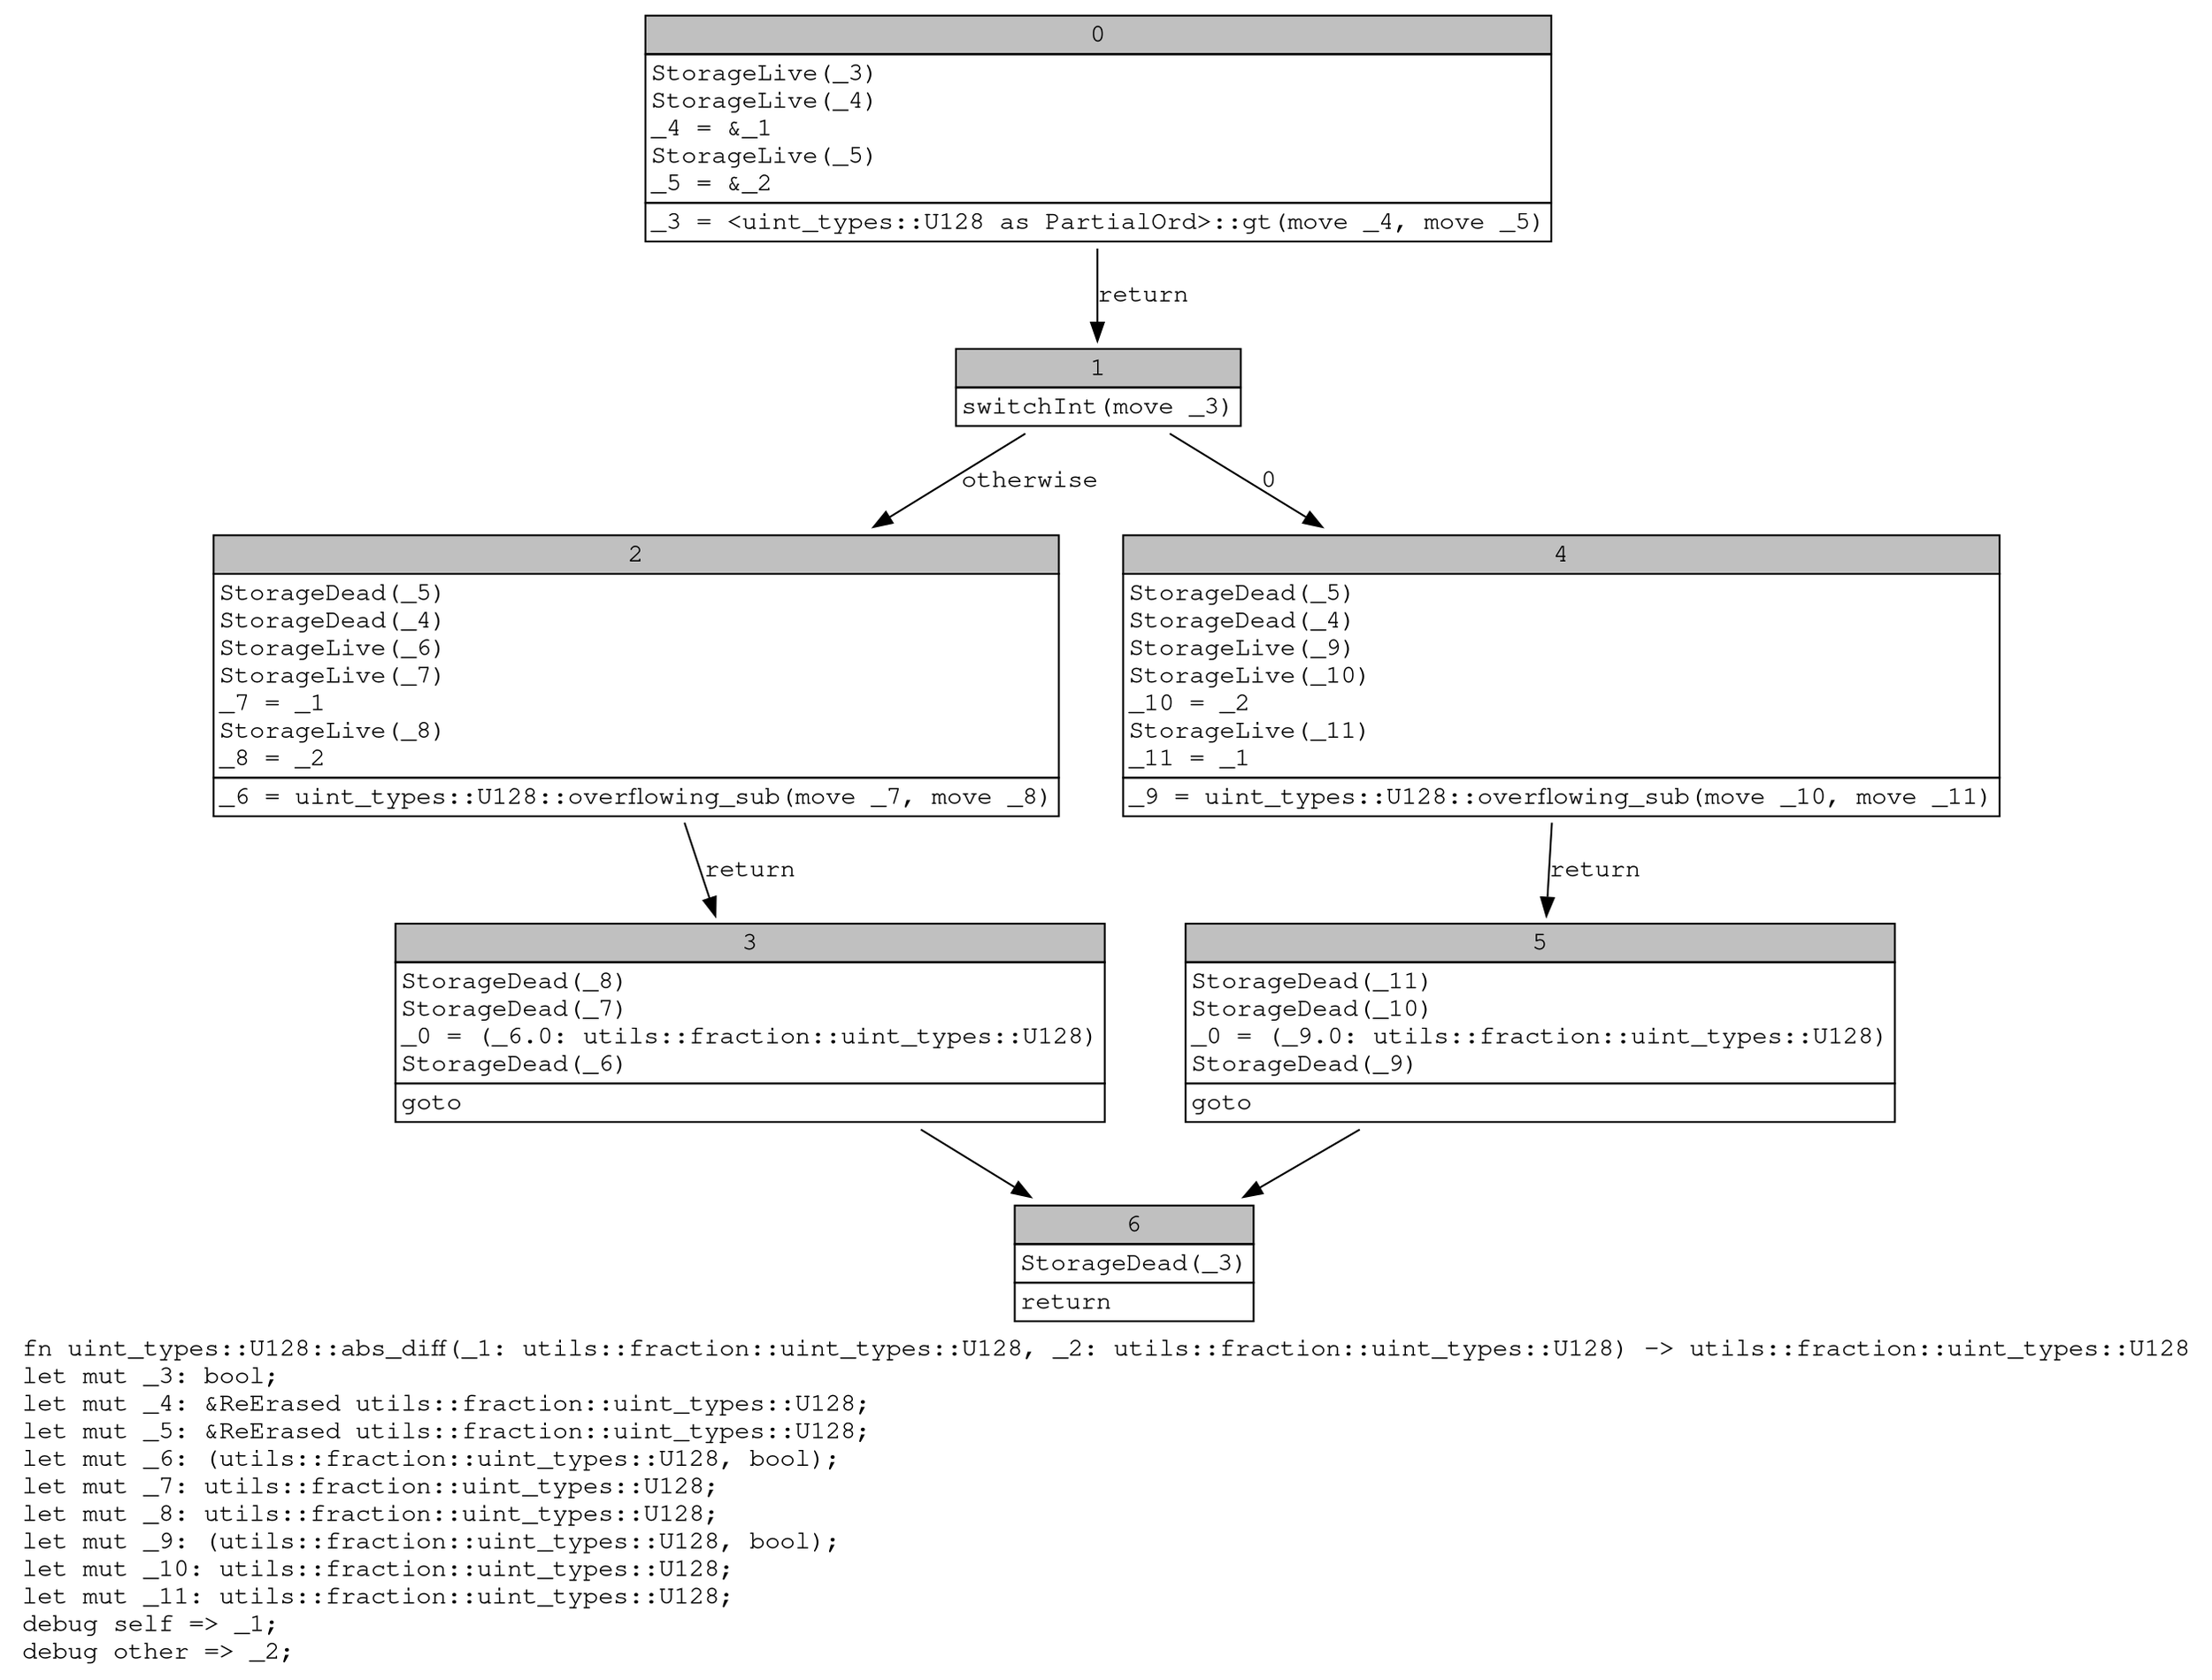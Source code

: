 digraph Mir_0_11918 {
    graph [fontname="Courier, monospace"];
    node [fontname="Courier, monospace"];
    edge [fontname="Courier, monospace"];
    label=<fn uint_types::U128::abs_diff(_1: utils::fraction::uint_types::U128, _2: utils::fraction::uint_types::U128) -&gt; utils::fraction::uint_types::U128<br align="left"/>let mut _3: bool;<br align="left"/>let mut _4: &amp;ReErased utils::fraction::uint_types::U128;<br align="left"/>let mut _5: &amp;ReErased utils::fraction::uint_types::U128;<br align="left"/>let mut _6: (utils::fraction::uint_types::U128, bool);<br align="left"/>let mut _7: utils::fraction::uint_types::U128;<br align="left"/>let mut _8: utils::fraction::uint_types::U128;<br align="left"/>let mut _9: (utils::fraction::uint_types::U128, bool);<br align="left"/>let mut _10: utils::fraction::uint_types::U128;<br align="left"/>let mut _11: utils::fraction::uint_types::U128;<br align="left"/>debug self =&gt; _1;<br align="left"/>debug other =&gt; _2;<br align="left"/>>;
    bb0__0_11918 [shape="none", label=<<table border="0" cellborder="1" cellspacing="0"><tr><td bgcolor="gray" align="center" colspan="1">0</td></tr><tr><td align="left" balign="left">StorageLive(_3)<br/>StorageLive(_4)<br/>_4 = &amp;_1<br/>StorageLive(_5)<br/>_5 = &amp;_2<br/></td></tr><tr><td align="left">_3 = &lt;uint_types::U128 as PartialOrd&gt;::gt(move _4, move _5)</td></tr></table>>];
    bb1__0_11918 [shape="none", label=<<table border="0" cellborder="1" cellspacing="0"><tr><td bgcolor="gray" align="center" colspan="1">1</td></tr><tr><td align="left">switchInt(move _3)</td></tr></table>>];
    bb2__0_11918 [shape="none", label=<<table border="0" cellborder="1" cellspacing="0"><tr><td bgcolor="gray" align="center" colspan="1">2</td></tr><tr><td align="left" balign="left">StorageDead(_5)<br/>StorageDead(_4)<br/>StorageLive(_6)<br/>StorageLive(_7)<br/>_7 = _1<br/>StorageLive(_8)<br/>_8 = _2<br/></td></tr><tr><td align="left">_6 = uint_types::U128::overflowing_sub(move _7, move _8)</td></tr></table>>];
    bb3__0_11918 [shape="none", label=<<table border="0" cellborder="1" cellspacing="0"><tr><td bgcolor="gray" align="center" colspan="1">3</td></tr><tr><td align="left" balign="left">StorageDead(_8)<br/>StorageDead(_7)<br/>_0 = (_6.0: utils::fraction::uint_types::U128)<br/>StorageDead(_6)<br/></td></tr><tr><td align="left">goto</td></tr></table>>];
    bb4__0_11918 [shape="none", label=<<table border="0" cellborder="1" cellspacing="0"><tr><td bgcolor="gray" align="center" colspan="1">4</td></tr><tr><td align="left" balign="left">StorageDead(_5)<br/>StorageDead(_4)<br/>StorageLive(_9)<br/>StorageLive(_10)<br/>_10 = _2<br/>StorageLive(_11)<br/>_11 = _1<br/></td></tr><tr><td align="left">_9 = uint_types::U128::overflowing_sub(move _10, move _11)</td></tr></table>>];
    bb5__0_11918 [shape="none", label=<<table border="0" cellborder="1" cellspacing="0"><tr><td bgcolor="gray" align="center" colspan="1">5</td></tr><tr><td align="left" balign="left">StorageDead(_11)<br/>StorageDead(_10)<br/>_0 = (_9.0: utils::fraction::uint_types::U128)<br/>StorageDead(_9)<br/></td></tr><tr><td align="left">goto</td></tr></table>>];
    bb6__0_11918 [shape="none", label=<<table border="0" cellborder="1" cellspacing="0"><tr><td bgcolor="gray" align="center" colspan="1">6</td></tr><tr><td align="left" balign="left">StorageDead(_3)<br/></td></tr><tr><td align="left">return</td></tr></table>>];
    bb0__0_11918 -> bb1__0_11918 [label="return"];
    bb1__0_11918 -> bb4__0_11918 [label="0"];
    bb1__0_11918 -> bb2__0_11918 [label="otherwise"];
    bb2__0_11918 -> bb3__0_11918 [label="return"];
    bb3__0_11918 -> bb6__0_11918 [label=""];
    bb4__0_11918 -> bb5__0_11918 [label="return"];
    bb5__0_11918 -> bb6__0_11918 [label=""];
}
